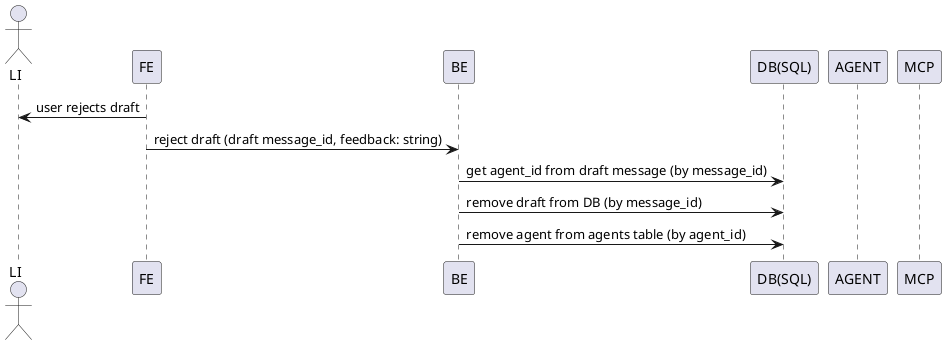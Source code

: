 @startuml
actor LI
participant FE
participant BE
participant DB as "DB(SQL)"
participant AGENT
participant MCP

LI <- FE: user rejects draft
FE -> BE: reject draft (draft message_id, feedback: string)
BE -> DB: get agent_id from draft message (by message_id)
BE -> DB: remove draft from DB (by message_id)
BE -> DB: remove agent from agents table (by agent_id)
@enduml
